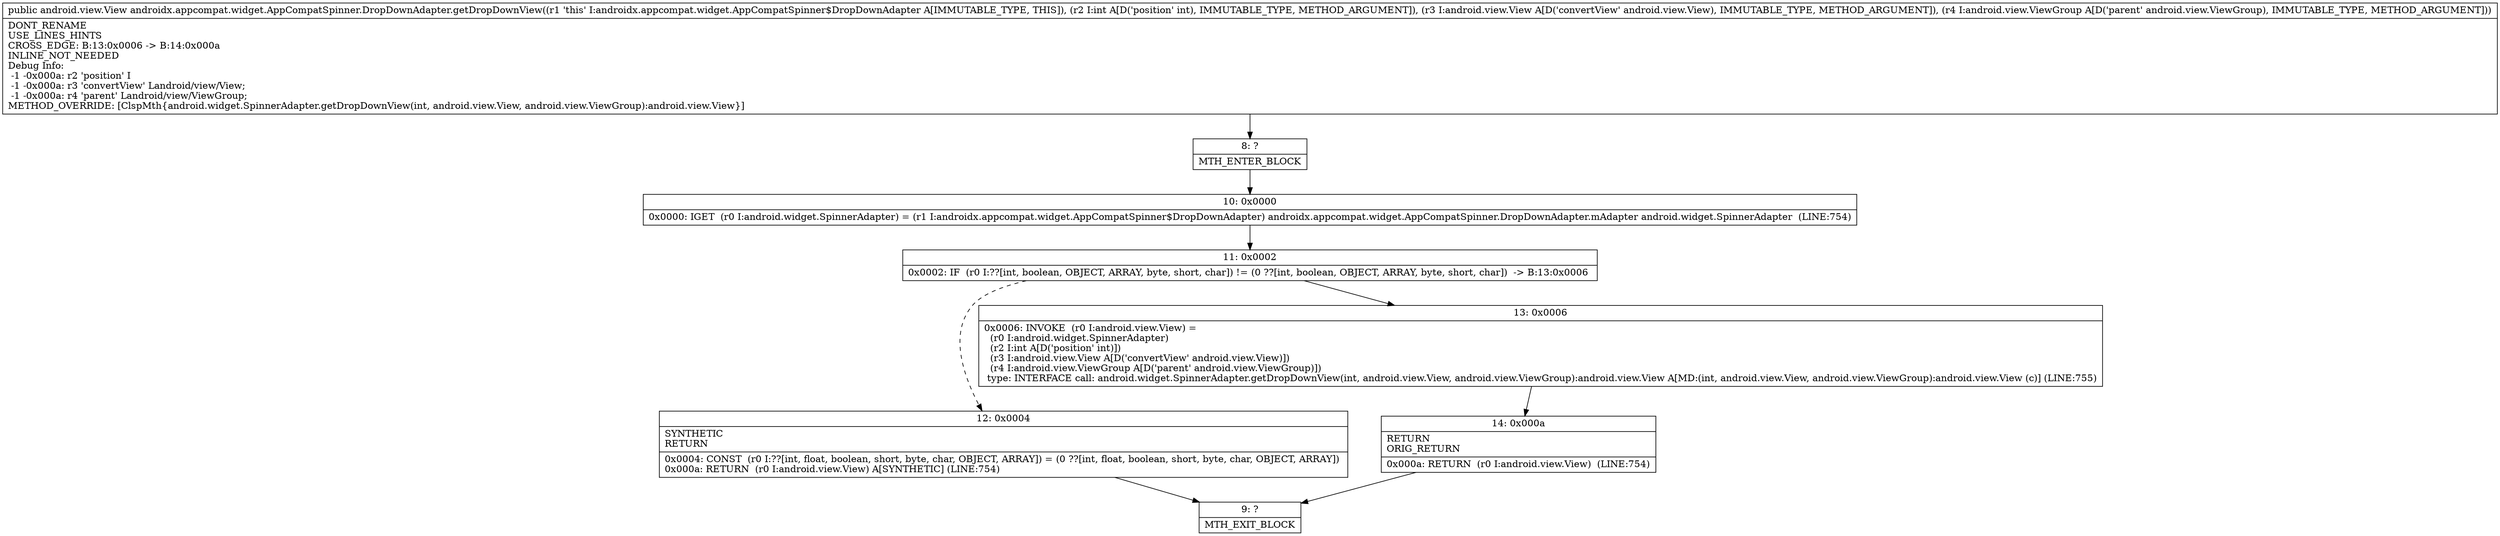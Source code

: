 digraph "CFG forandroidx.appcompat.widget.AppCompatSpinner.DropDownAdapter.getDropDownView(ILandroid\/view\/View;Landroid\/view\/ViewGroup;)Landroid\/view\/View;" {
Node_8 [shape=record,label="{8\:\ ?|MTH_ENTER_BLOCK\l}"];
Node_10 [shape=record,label="{10\:\ 0x0000|0x0000: IGET  (r0 I:android.widget.SpinnerAdapter) = (r1 I:androidx.appcompat.widget.AppCompatSpinner$DropDownAdapter) androidx.appcompat.widget.AppCompatSpinner.DropDownAdapter.mAdapter android.widget.SpinnerAdapter  (LINE:754)\l}"];
Node_11 [shape=record,label="{11\:\ 0x0002|0x0002: IF  (r0 I:??[int, boolean, OBJECT, ARRAY, byte, short, char]) != (0 ??[int, boolean, OBJECT, ARRAY, byte, short, char])  \-\> B:13:0x0006 \l}"];
Node_12 [shape=record,label="{12\:\ 0x0004|SYNTHETIC\lRETURN\l|0x0004: CONST  (r0 I:??[int, float, boolean, short, byte, char, OBJECT, ARRAY]) = (0 ??[int, float, boolean, short, byte, char, OBJECT, ARRAY]) \l0x000a: RETURN  (r0 I:android.view.View) A[SYNTHETIC] (LINE:754)\l}"];
Node_9 [shape=record,label="{9\:\ ?|MTH_EXIT_BLOCK\l}"];
Node_13 [shape=record,label="{13\:\ 0x0006|0x0006: INVOKE  (r0 I:android.view.View) = \l  (r0 I:android.widget.SpinnerAdapter)\l  (r2 I:int A[D('position' int)])\l  (r3 I:android.view.View A[D('convertView' android.view.View)])\l  (r4 I:android.view.ViewGroup A[D('parent' android.view.ViewGroup)])\l type: INTERFACE call: android.widget.SpinnerAdapter.getDropDownView(int, android.view.View, android.view.ViewGroup):android.view.View A[MD:(int, android.view.View, android.view.ViewGroup):android.view.View (c)] (LINE:755)\l}"];
Node_14 [shape=record,label="{14\:\ 0x000a|RETURN\lORIG_RETURN\l|0x000a: RETURN  (r0 I:android.view.View)  (LINE:754)\l}"];
MethodNode[shape=record,label="{public android.view.View androidx.appcompat.widget.AppCompatSpinner.DropDownAdapter.getDropDownView((r1 'this' I:androidx.appcompat.widget.AppCompatSpinner$DropDownAdapter A[IMMUTABLE_TYPE, THIS]), (r2 I:int A[D('position' int), IMMUTABLE_TYPE, METHOD_ARGUMENT]), (r3 I:android.view.View A[D('convertView' android.view.View), IMMUTABLE_TYPE, METHOD_ARGUMENT]), (r4 I:android.view.ViewGroup A[D('parent' android.view.ViewGroup), IMMUTABLE_TYPE, METHOD_ARGUMENT]))  | DONT_RENAME\lUSE_LINES_HINTS\lCROSS_EDGE: B:13:0x0006 \-\> B:14:0x000a\lINLINE_NOT_NEEDED\lDebug Info:\l  \-1 \-0x000a: r2 'position' I\l  \-1 \-0x000a: r3 'convertView' Landroid\/view\/View;\l  \-1 \-0x000a: r4 'parent' Landroid\/view\/ViewGroup;\lMETHOD_OVERRIDE: [ClspMth\{android.widget.SpinnerAdapter.getDropDownView(int, android.view.View, android.view.ViewGroup):android.view.View\}]\l}"];
MethodNode -> Node_8;Node_8 -> Node_10;
Node_10 -> Node_11;
Node_11 -> Node_12[style=dashed];
Node_11 -> Node_13;
Node_12 -> Node_9;
Node_13 -> Node_14;
Node_14 -> Node_9;
}


